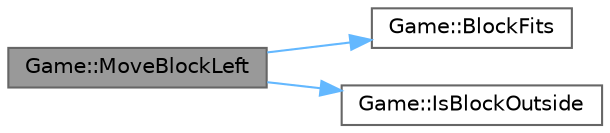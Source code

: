 digraph "Game::MoveBlockLeft"
{
 // INTERACTIVE_SVG=YES
 // LATEX_PDF_SIZE
  bgcolor="transparent";
  edge [fontname=Helvetica,fontsize=10,labelfontname=Helvetica,labelfontsize=10];
  node [fontname=Helvetica,fontsize=10,shape=box,height=0.2,width=0.4];
  rankdir="LR";
  Node1 [id="Node000001",label="Game::MoveBlockLeft",height=0.2,width=0.4,color="gray40", fillcolor="grey60", style="filled", fontcolor="black",tooltip="Di chuyển khối sang trái nếu hợp lệ."];
  Node1 -> Node2 [id="edge1_Node000001_Node000002",color="steelblue1",style="solid",tooltip=" "];
  Node2 [id="Node000002",label="Game::BlockFits",height=0.2,width=0.4,color="grey40", fillcolor="white", style="filled",URL="$class_game.html#aa29a7f6f5c14bebe5298bf1f336c3b9d",tooltip="Kiểm tra khối có vừa vặn trong lưới không."];
  Node1 -> Node3 [id="edge2_Node000001_Node000003",color="steelblue1",style="solid",tooltip=" "];
  Node3 [id="Node000003",label="Game::IsBlockOutside",height=0.2,width=0.4,color="grey40", fillcolor="white", style="filled",URL="$class_game.html#accb7007d6dfe37ad695f88edac551ca3",tooltip="Kiểm tra xem khối hiện tại có nằm ngoài lưới không."];
}
